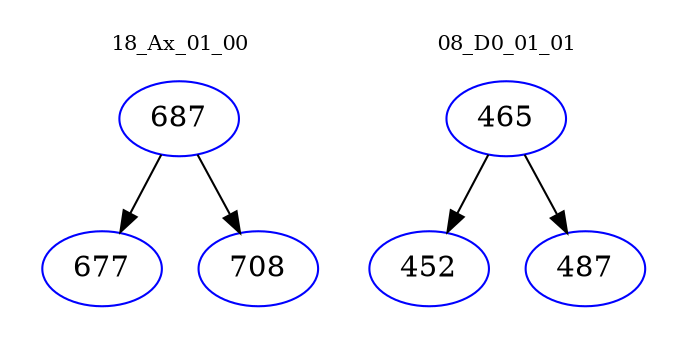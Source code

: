 digraph{
subgraph cluster_0 {
color = white
label = "18_Ax_01_00";
fontsize=10;
T0_687 [label="687", color="blue"]
T0_687 -> T0_677 [color="black"]
T0_677 [label="677", color="blue"]
T0_687 -> T0_708 [color="black"]
T0_708 [label="708", color="blue"]
}
subgraph cluster_1 {
color = white
label = "08_D0_01_01";
fontsize=10;
T1_465 [label="465", color="blue"]
T1_465 -> T1_452 [color="black"]
T1_452 [label="452", color="blue"]
T1_465 -> T1_487 [color="black"]
T1_487 [label="487", color="blue"]
}
}
